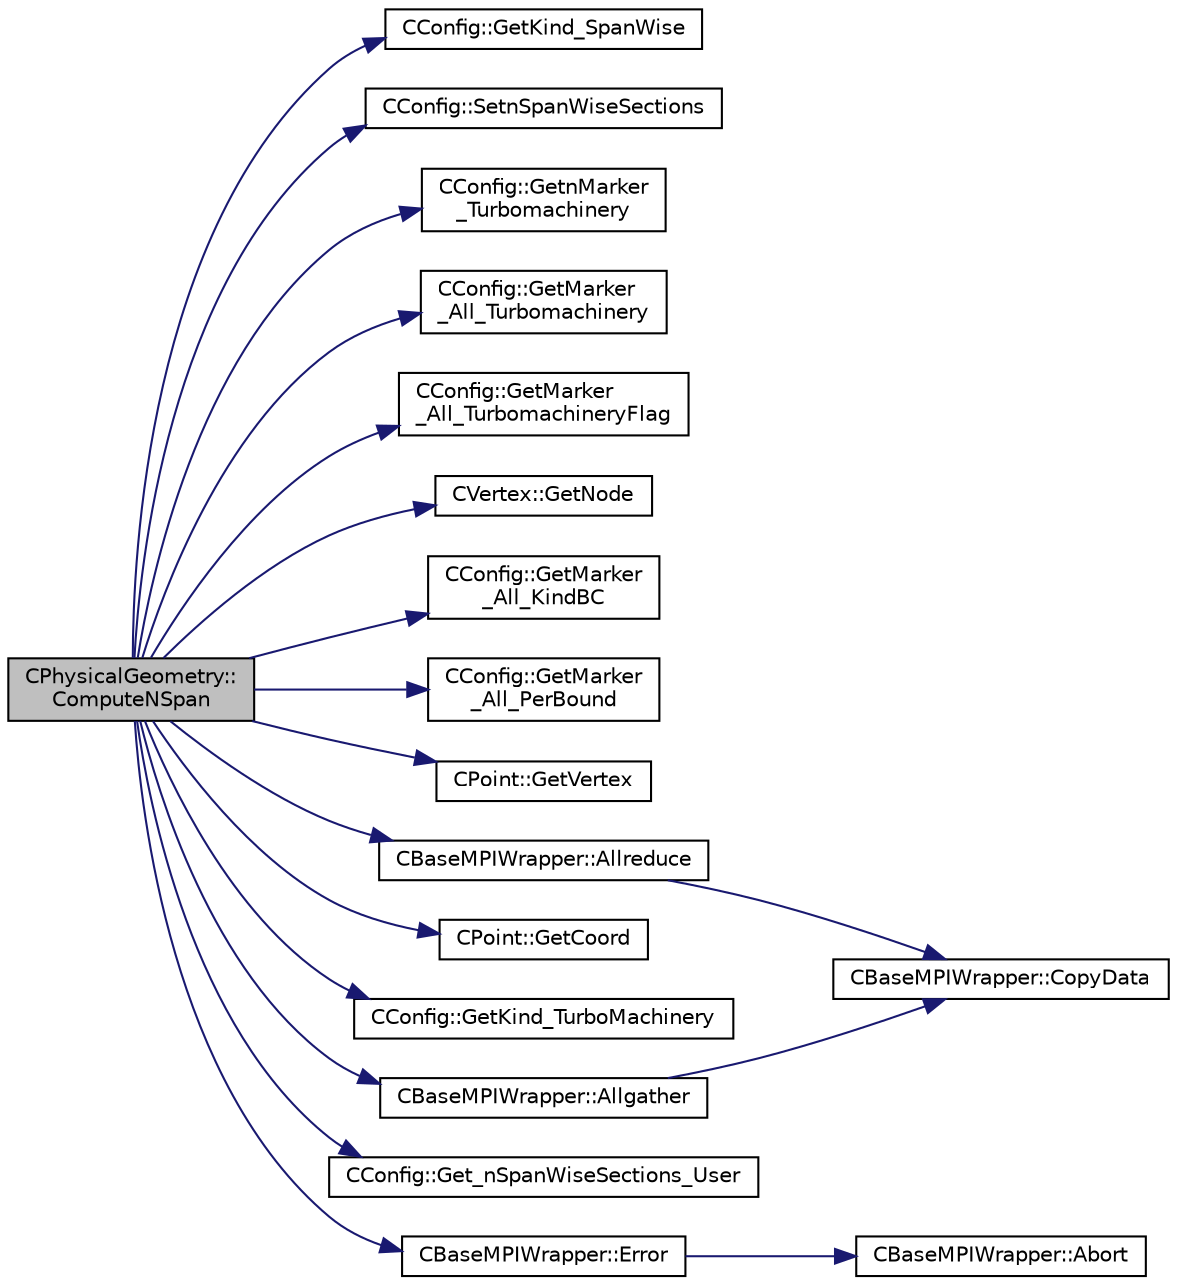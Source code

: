 digraph "CPhysicalGeometry::ComputeNSpan"
{
  edge [fontname="Helvetica",fontsize="10",labelfontname="Helvetica",labelfontsize="10"];
  node [fontname="Helvetica",fontsize="10",shape=record];
  rankdir="LR";
  Node374 [label="CPhysicalGeometry::\lComputeNSpan",height=0.2,width=0.4,color="black", fillcolor="grey75", style="filled", fontcolor="black"];
  Node374 -> Node375 [color="midnightblue",fontsize="10",style="solid",fontname="Helvetica"];
  Node375 [label="CConfig::GetKind_SpanWise",height=0.2,width=0.4,color="black", fillcolor="white", style="filled",URL="$class_c_config.html#a82156f8de91eb405694780e1f9c1e880",tooltip="Get the kind of turbomachinery architecture. "];
  Node374 -> Node376 [color="midnightblue",fontsize="10",style="solid",fontname="Helvetica"];
  Node376 [label="CConfig::SetnSpanWiseSections",height=0.2,width=0.4,color="black", fillcolor="white", style="filled",URL="$class_c_config.html#ab5e52685061a782a735e43cf371d9473",tooltip="set number span-wise sections to compute 3D BC and performance for turbomachinery. "];
  Node374 -> Node377 [color="midnightblue",fontsize="10",style="solid",fontname="Helvetica"];
  Node377 [label="CConfig::GetnMarker\l_Turbomachinery",height=0.2,width=0.4,color="black", fillcolor="white", style="filled",URL="$class_c_config.html#a8f0ce5b4f605f885ae5391f567e3ae20",tooltip="number Turbomachinery performance option specified from config file. "];
  Node374 -> Node378 [color="midnightblue",fontsize="10",style="solid",fontname="Helvetica"];
  Node378 [label="CConfig::GetMarker\l_All_Turbomachinery",height=0.2,width=0.4,color="black", fillcolor="white", style="filled",URL="$class_c_config.html#a2989859c3fb041c6b83c1d3bf64f2f34",tooltip="Get the Turbomachinery information for a marker val_marker. "];
  Node374 -> Node379 [color="midnightblue",fontsize="10",style="solid",fontname="Helvetica"];
  Node379 [label="CConfig::GetMarker\l_All_TurbomachineryFlag",height=0.2,width=0.4,color="black", fillcolor="white", style="filled",URL="$class_c_config.html#ab74c164cca94a37de37dd2322c53f98c",tooltip="Get the Turbomachinery flag information for a marker val_marker. "];
  Node374 -> Node380 [color="midnightblue",fontsize="10",style="solid",fontname="Helvetica"];
  Node380 [label="CVertex::GetNode",height=0.2,width=0.4,color="black", fillcolor="white", style="filled",URL="$class_c_vertex.html#a95c513bf927464157ed96b6c79779a1f",tooltip="Get the node of the vertex. "];
  Node374 -> Node381 [color="midnightblue",fontsize="10",style="solid",fontname="Helvetica"];
  Node381 [label="CConfig::GetMarker\l_All_KindBC",height=0.2,width=0.4,color="black", fillcolor="white", style="filled",URL="$class_c_config.html#a57d43acc1457d2d27095ce006218862e",tooltip="Get the kind of boundary for each marker. "];
  Node374 -> Node382 [color="midnightblue",fontsize="10",style="solid",fontname="Helvetica"];
  Node382 [label="CConfig::GetMarker\l_All_PerBound",height=0.2,width=0.4,color="black", fillcolor="white", style="filled",URL="$class_c_config.html#aaceb5e9828499b666e6970e06d898ecc",tooltip="Get an internal index that identify the periodic boundary conditions. "];
  Node374 -> Node383 [color="midnightblue",fontsize="10",style="solid",fontname="Helvetica"];
  Node383 [label="CPoint::GetVertex",height=0.2,width=0.4,color="black", fillcolor="white", style="filled",URL="$class_c_point.html#aceac27af50af6500a034b86b329532a0",tooltip="Get the vertex that compose the control volume for a marker. "];
  Node374 -> Node384 [color="midnightblue",fontsize="10",style="solid",fontname="Helvetica"];
  Node384 [label="CBaseMPIWrapper::Allreduce",height=0.2,width=0.4,color="black", fillcolor="white", style="filled",URL="$class_c_base_m_p_i_wrapper.html#a637b6fd917a8ca91ce748ba88e0d66b6"];
  Node384 -> Node385 [color="midnightblue",fontsize="10",style="solid",fontname="Helvetica"];
  Node385 [label="CBaseMPIWrapper::CopyData",height=0.2,width=0.4,color="black", fillcolor="white", style="filled",URL="$class_c_base_m_p_i_wrapper.html#a4725cc1dd65b161b483e812a538a5e36"];
  Node374 -> Node386 [color="midnightblue",fontsize="10",style="solid",fontname="Helvetica"];
  Node386 [label="CPoint::GetCoord",height=0.2,width=0.4,color="black", fillcolor="white", style="filled",URL="$class_c_point.html#a95fe081d22e96e190cb3edcbf0d6525f",tooltip="Get the coordinates dor the control volume. "];
  Node374 -> Node387 [color="midnightblue",fontsize="10",style="solid",fontname="Helvetica"];
  Node387 [label="CConfig::GetKind_TurboMachinery",height=0.2,width=0.4,color="black", fillcolor="white", style="filled",URL="$class_c_config.html#afa3df6ff19988c7d4cc7bb350928e12b",tooltip="Get the kind of turbomachinery architecture. "];
  Node374 -> Node388 [color="midnightblue",fontsize="10",style="solid",fontname="Helvetica"];
  Node388 [label="CBaseMPIWrapper::Allgather",height=0.2,width=0.4,color="black", fillcolor="white", style="filled",URL="$class_c_base_m_p_i_wrapper.html#a55195abbb7206e08a4933fa53cd41923"];
  Node388 -> Node385 [color="midnightblue",fontsize="10",style="solid",fontname="Helvetica"];
  Node374 -> Node389 [color="midnightblue",fontsize="10",style="solid",fontname="Helvetica"];
  Node389 [label="CConfig::Get_nSpanWiseSections_User",height=0.2,width=0.4,color="black", fillcolor="white", style="filled",URL="$class_c_config.html#adb9dba36e9ccb1ef5d7fccfb33913292",tooltip="number span-wise sections to compute 3D BC and performance for turbomachinery specified by the user..."];
  Node374 -> Node390 [color="midnightblue",fontsize="10",style="solid",fontname="Helvetica"];
  Node390 [label="CBaseMPIWrapper::Error",height=0.2,width=0.4,color="black", fillcolor="white", style="filled",URL="$class_c_base_m_p_i_wrapper.html#a04457c47629bda56704e6a8804833eeb"];
  Node390 -> Node391 [color="midnightblue",fontsize="10",style="solid",fontname="Helvetica"];
  Node391 [label="CBaseMPIWrapper::Abort",height=0.2,width=0.4,color="black", fillcolor="white", style="filled",URL="$class_c_base_m_p_i_wrapper.html#a21ef5681e2acb532d345e9bab173ef07"];
}
